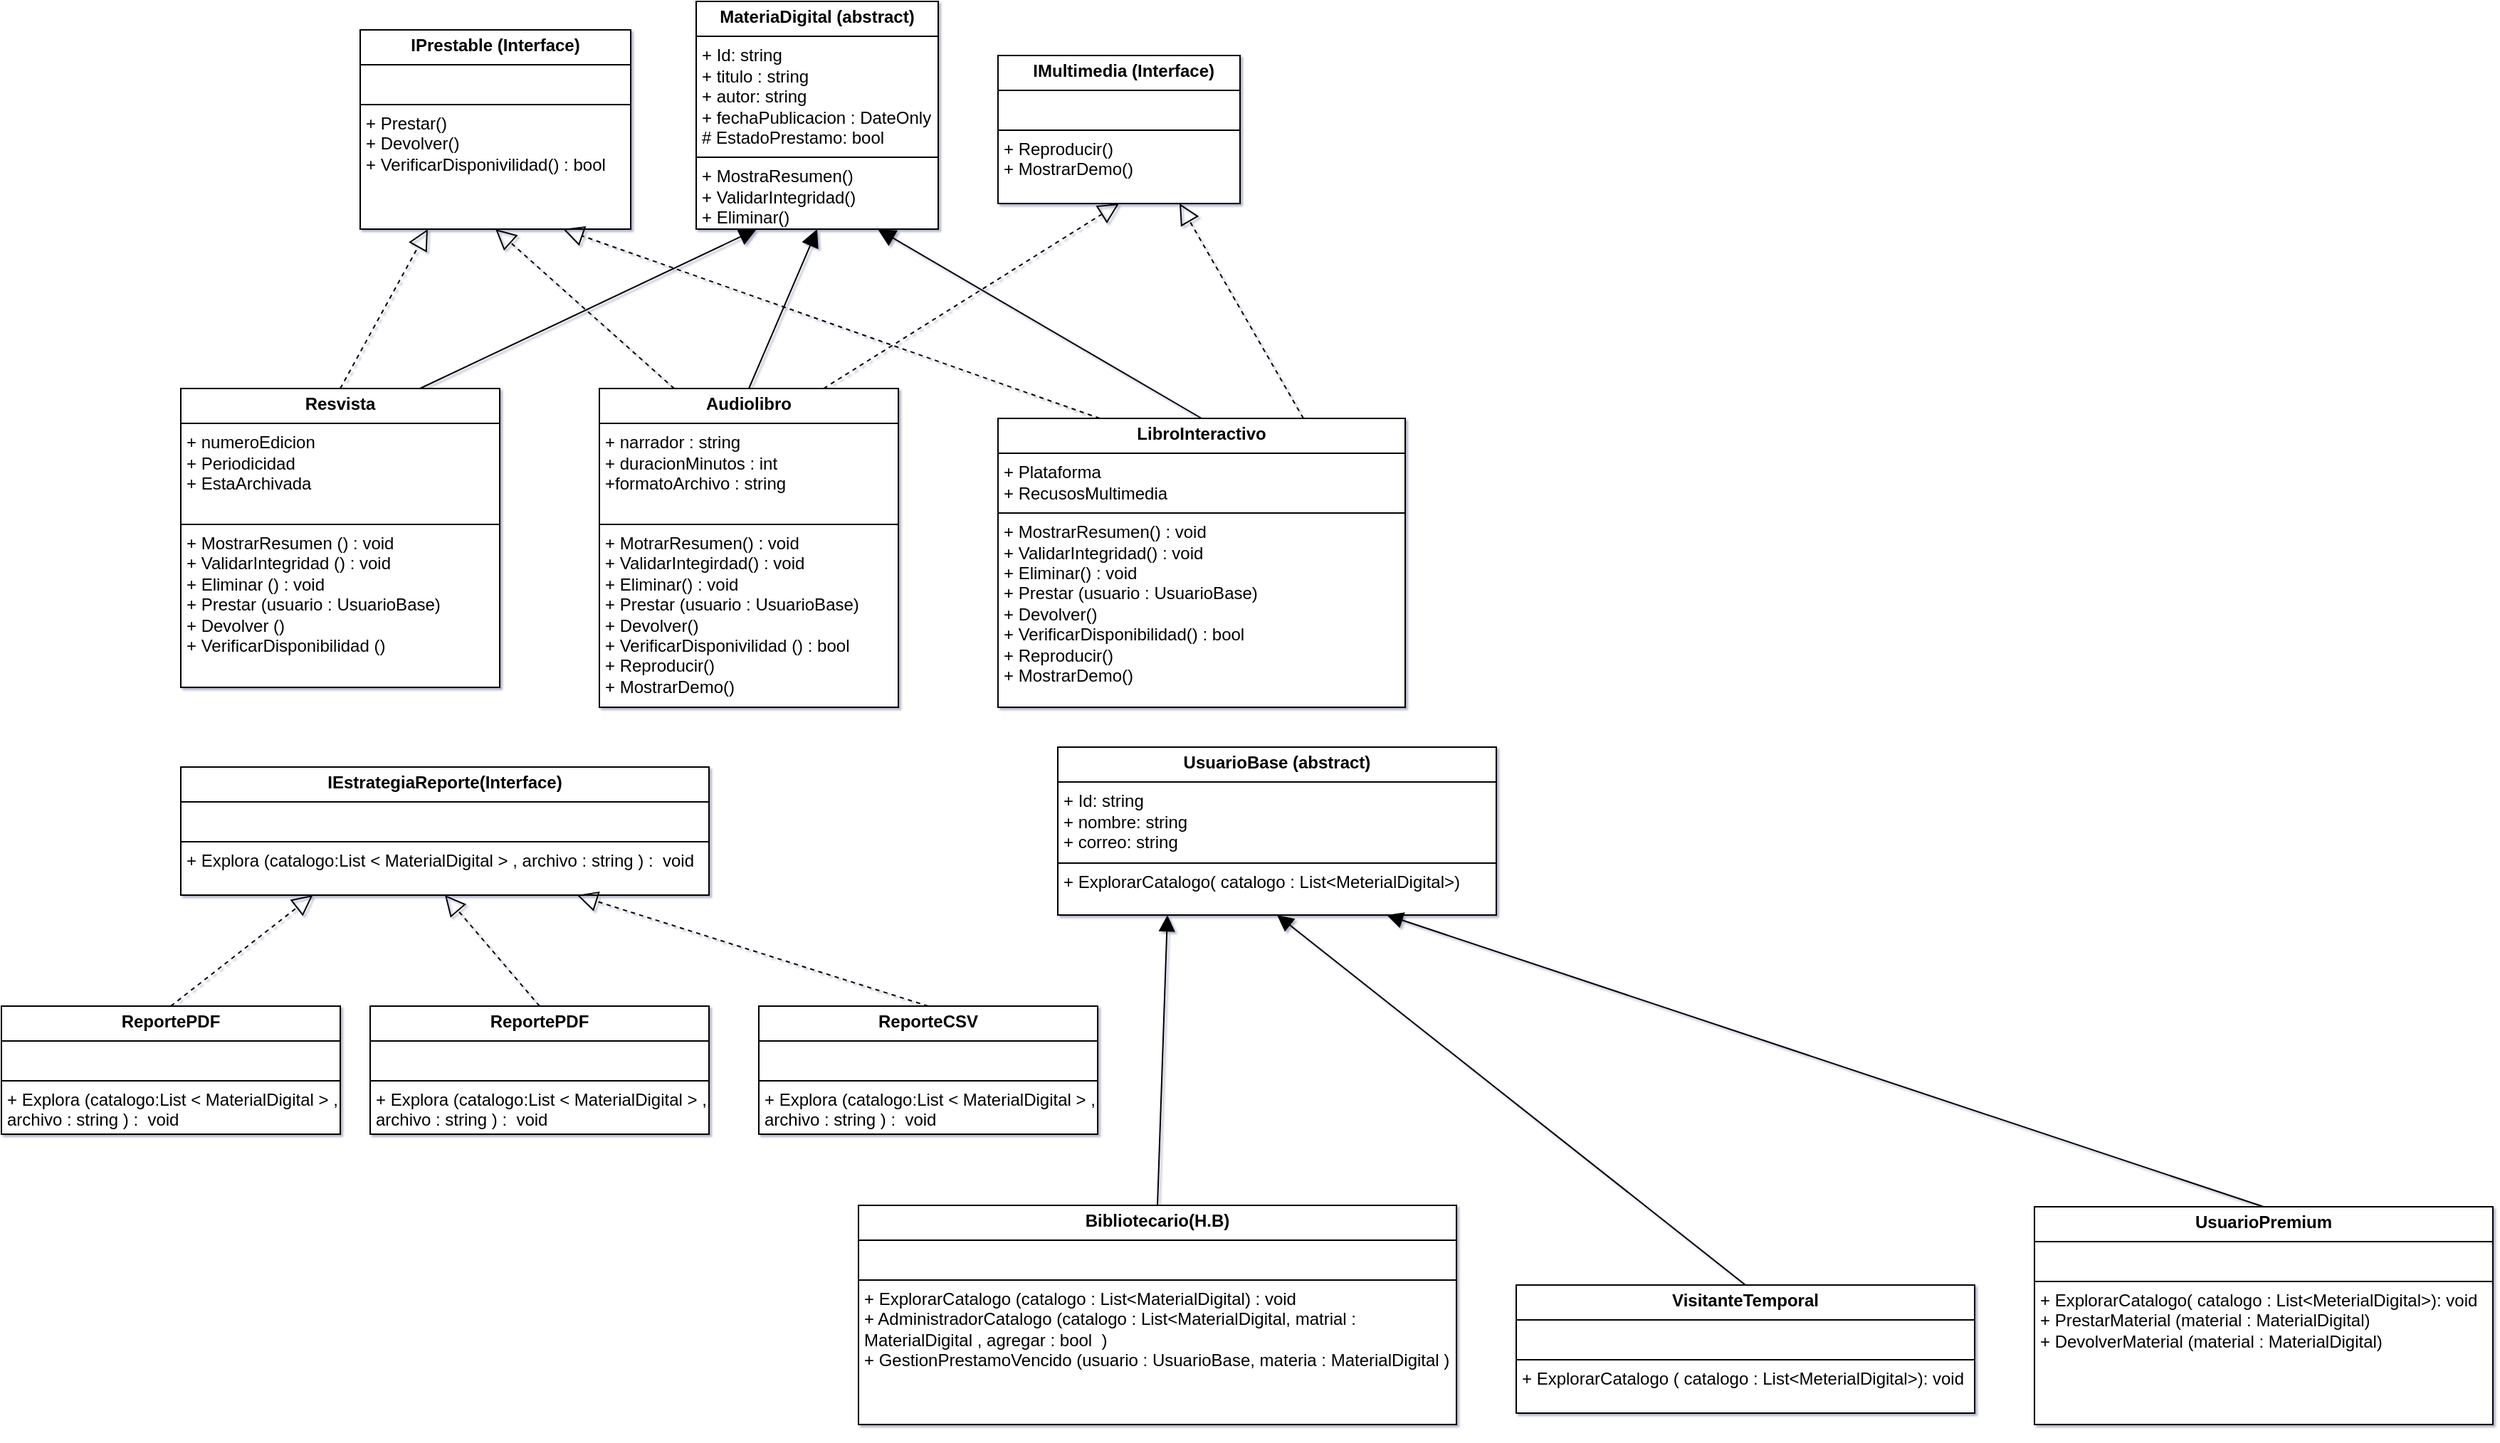 <mxfile>
    <diagram id="WlO7KWqACZ8oteIhOqZ1" name="Página-1">
        <mxGraphModel dx="4194" dy="513" grid="1" gridSize="10" guides="1" tooltips="1" connect="1" arrows="1" fold="1" page="1" pageScale="1" pageWidth="827" pageHeight="1169" math="0" shadow="1" adaptiveColors="simple">
            <root>
                <mxCell id="0"/>
                <mxCell id="1" parent="0"/>
                <mxCell id="46" value="&lt;p style=&quot;margin:0px;margin-top:4px;text-align:center;&quot;&gt;&lt;b&gt;&lt;font style=&quot;vertical-align: inherit;&quot;&gt;&lt;font style=&quot;vertical-align: inherit;&quot;&gt;&lt;font style=&quot;vertical-align: inherit;&quot;&gt;&lt;font style=&quot;vertical-align: inherit;&quot;&gt;&lt;font style=&quot;vertical-align: inherit;&quot;&gt;&lt;font style=&quot;vertical-align: inherit;&quot;&gt;IPrestable (Interface)&lt;/font&gt;&lt;/font&gt;&lt;/font&gt;&lt;/font&gt;&lt;/font&gt;&lt;/font&gt;&lt;/b&gt;&lt;/p&gt;&lt;hr size=&quot;1&quot; style=&quot;border-style:solid;&quot;&gt;&lt;p style=&quot;margin:0px;margin-left:4px;&quot;&gt;&lt;span style=&quot;background-color: transparent;&quot;&gt;&lt;font style=&quot;vertical-align: inherit;&quot;&gt;&lt;font style=&quot;vertical-align: inherit;&quot;&gt;&lt;br&gt;&lt;/font&gt;&lt;/font&gt;&lt;/span&gt;&lt;/p&gt;&lt;hr size=&quot;1&quot; style=&quot;border-style:solid;&quot;&gt;&lt;p style=&quot;margin:0px;margin-left:4px;&quot;&gt;&lt;font style=&quot;vertical-align: inherit;&quot;&gt;&lt;font style=&quot;vertical-align: inherit;&quot;&gt;&lt;font style=&quot;vertical-align: inherit;&quot;&gt;&lt;font style=&quot;vertical-align: inherit;&quot;&gt;+ Prestar()&lt;/font&gt;&lt;/font&gt;&lt;/font&gt;&lt;/font&gt;&lt;/p&gt;&lt;p style=&quot;margin:0px;margin-left:4px;&quot;&gt;&lt;font style=&quot;vertical-align: inherit;&quot;&gt;&lt;font style=&quot;vertical-align: inherit;&quot;&gt;&lt;font style=&quot;vertical-align: inherit;&quot;&gt;&lt;font style=&quot;vertical-align: inherit;&quot;&gt;&lt;font style=&quot;vertical-align: inherit;&quot;&gt;&lt;font style=&quot;vertical-align: inherit;&quot;&gt;+ Devolver()&lt;/font&gt;&lt;/font&gt;&lt;/font&gt;&lt;/font&gt;&lt;/font&gt;&lt;/font&gt;&lt;/p&gt;&lt;p style=&quot;margin:0px;margin-left:4px;&quot;&gt;&lt;font style=&quot;vertical-align: inherit;&quot;&gt;&lt;font style=&quot;vertical-align: inherit;&quot;&gt;&lt;font style=&quot;vertical-align: inherit;&quot;&gt;&lt;font style=&quot;vertical-align: inherit;&quot;&gt;&lt;font style=&quot;vertical-align: inherit;&quot;&gt;&lt;font style=&quot;vertical-align: inherit;&quot;&gt;&lt;font style=&quot;vertical-align: inherit;&quot;&gt;&lt;font style=&quot;vertical-align: inherit;&quot;&gt;+ VerificarDisponivilidad() : bool&lt;/font&gt;&lt;/font&gt;&lt;/font&gt;&lt;/font&gt;&lt;/font&gt;&lt;/font&gt;&lt;/font&gt;&lt;/font&gt;&lt;/p&gt;" style="verticalAlign=top;align=left;overflow=fill;html=1;whiteSpace=wrap;" vertex="1" parent="1">
                    <mxGeometry x="-2268" y="140" width="190" height="140" as="geometry"/>
                </mxCell>
                <mxCell id="47" value="&lt;p style=&quot;margin:0px;margin-top:4px;text-align:center;&quot;&gt;&lt;b&gt;UsuarioBase (abstract)&lt;/b&gt;&lt;/p&gt;&lt;hr size=&quot;1&quot; style=&quot;border-style:solid;&quot;&gt;&lt;p style=&quot;margin:0px;margin-left:4px;&quot;&gt;&lt;span style=&quot;background-color: transparent; color: light-dark(rgb(0, 0, 0), rgb(255, 255, 255));&quot;&gt;+ Id: string&lt;/span&gt;&lt;/p&gt;&lt;p style=&quot;margin:0px;margin-left:4px;&quot;&gt;&lt;span style=&quot;background-color: transparent; color: light-dark(rgb(0, 0, 0), rgb(255, 255, 255));&quot;&gt;+ nombre: string&amp;nbsp; &amp;nbsp;&lt;/span&gt;&lt;/p&gt;&lt;p style=&quot;margin:0px;margin-left:4px;&quot;&gt;&lt;span style=&quot;background-color: transparent; color: light-dark(rgb(0, 0, 0), rgb(255, 255, 255));&quot;&gt;+ correo: string&lt;/span&gt;&lt;/p&gt;&lt;hr size=&quot;1&quot; style=&quot;border-style:solid;&quot;&gt;&lt;p style=&quot;margin:0px;margin-left:4px;&quot;&gt;+ ExplorarCatalogo(&lt;span style=&quot;background-color: transparent; color: light-dark(rgb(0, 0, 0), rgb(255, 255, 255));&quot;&gt;&amp;nbsp;&lt;/span&gt;&lt;span style=&quot;background-color: transparent; color: light-dark(rgb(0, 0, 0), rgb(255, 255, 255));&quot;&gt;catalogo :&amp;nbsp;&lt;/span&gt;&lt;span style=&quot;background-color: transparent; color: light-dark(rgb(0, 0, 0), rgb(255, 255, 255));&quot;&gt;List&amp;lt;MeterialDigital&amp;gt;&lt;/span&gt;&lt;span style=&quot;background-color: transparent; color: light-dark(rgb(0, 0, 0), rgb(255, 255, 255));&quot;&gt;)&lt;/span&gt;&lt;/p&gt;" style="verticalAlign=top;align=left;overflow=fill;html=1;whiteSpace=wrap;" vertex="1" parent="1">
                    <mxGeometry x="-1778" y="644" width="308" height="118" as="geometry"/>
                </mxCell>
                <mxCell id="48" value="&lt;p style=&quot;margin:0px;margin-top:4px;text-align:center;&quot;&gt;&lt;b&gt;&lt;font style=&quot;vertical-align: inherit;&quot;&gt;&lt;font style=&quot;vertical-align: inherit;&quot;&gt;&lt;font style=&quot;vertical-align: inherit;&quot;&gt;&lt;font style=&quot;vertical-align: inherit;&quot;&gt;&lt;font style=&quot;vertical-align: inherit;&quot;&gt;&lt;font style=&quot;vertical-align: inherit;&quot;&gt;&amp;nbsp; IMultimedia (Interface)&lt;/font&gt;&lt;/font&gt;&lt;/font&gt;&lt;/font&gt;&lt;/font&gt;&lt;/font&gt;&lt;/b&gt;&lt;/p&gt;&lt;hr size=&quot;1&quot; style=&quot;border-style:solid;&quot;&gt;&lt;p style=&quot;margin:0px;margin-left:4px;&quot;&gt;&lt;span style=&quot;background-color: transparent; color: light-dark(rgb(0, 0, 0), rgb(255, 255, 255));&quot;&gt;&amp;nbsp; &amp;nbsp;&amp;nbsp;&lt;/span&gt;&lt;/p&gt;&lt;hr size=&quot;1&quot; style=&quot;border-style:solid;&quot;&gt;&lt;p style=&quot;margin:0px;margin-left:4px;&quot;&gt;&lt;font style=&quot;vertical-align: inherit;&quot;&gt;&lt;font style=&quot;vertical-align: inherit;&quot;&gt;&lt;font style=&quot;vertical-align: inherit;&quot;&gt;&lt;font style=&quot;vertical-align: inherit;&quot;&gt;&lt;font style=&quot;vertical-align: inherit;&quot;&gt;&lt;font style=&quot;vertical-align: inherit;&quot;&gt;+ Reproducir()&lt;/font&gt;&lt;/font&gt;&lt;br&gt;&lt;font style=&quot;vertical-align: inherit;&quot;&gt;&lt;font style=&quot;vertical-align: inherit;&quot;&gt;+ MostrarDemo()&lt;/font&gt;&lt;/font&gt;&lt;/font&gt;&lt;/font&gt;&lt;/font&gt;&lt;/font&gt;&lt;/p&gt;" style="verticalAlign=top;align=left;overflow=fill;html=1;whiteSpace=wrap;" vertex="1" parent="1">
                    <mxGeometry x="-1820" y="158" width="170" height="104" as="geometry"/>
                </mxCell>
                <mxCell id="49" value="&lt;p style=&quot;margin:0px;margin-top:4px;text-align:center;&quot;&gt;&lt;b&gt;&lt;font style=&quot;vertical-align: inherit;&quot;&gt;&lt;font style=&quot;vertical-align: inherit;&quot;&gt;MateriaDigital (abstract)&lt;/font&gt;&lt;/font&gt;&lt;/b&gt;&lt;/p&gt;&lt;hr size=&quot;1&quot; style=&quot;border-style:solid;&quot;&gt;&lt;p style=&quot;margin:0px;margin-left:4px;&quot;&gt;&lt;font style=&quot;vertical-align: inherit;&quot;&gt;&lt;font style=&quot;vertical-align: inherit;&quot;&gt;+ Id: string&lt;/font&gt;&lt;/font&gt;&lt;/p&gt;&lt;p style=&quot;margin:0px;margin-left:4px;&quot;&gt;+ titulo : string&lt;/p&gt;&lt;p style=&quot;margin:0px;margin-left:4px;&quot;&gt;+ autor: string&lt;/p&gt;&lt;p style=&quot;margin:0px;margin-left:4px;&quot;&gt;+ fechaPublicacion : DateOnly&lt;/p&gt;&lt;p style=&quot;margin:0px;margin-left:4px;&quot;&gt;# EstadoPrestamo: bool&lt;/p&gt;&lt;hr size=&quot;1&quot; style=&quot;border-style:solid;&quot;&gt;&lt;p style=&quot;margin:0px;margin-left:4px;&quot;&gt;+ MostraResumen()&lt;/p&gt;&lt;p style=&quot;margin:0px;margin-left:4px;&quot;&gt;+ ValidarIntegridad()&lt;/p&gt;&lt;p style=&quot;margin:0px;margin-left:4px;&quot;&gt;+ Eliminar()&lt;/p&gt;&lt;p style=&quot;margin:0px;margin-left:4px;&quot;&gt;&lt;br&gt;&lt;/p&gt;" style="verticalAlign=top;align=left;overflow=fill;html=1;whiteSpace=wrap;" vertex="1" parent="1">
                    <mxGeometry x="-2032" y="120" width="170" height="160" as="geometry"/>
                </mxCell>
                <mxCell id="50" value="&lt;p style=&quot;margin:0px;margin-top:4px;text-align:center;&quot;&gt;&lt;b&gt;UsuarioPremium&lt;/b&gt;&lt;/p&gt;&lt;hr size=&quot;1&quot; style=&quot;border-style:solid;&quot;&gt;&lt;p style=&quot;margin:0px;margin-left:4px;&quot;&gt;&lt;br&gt;&lt;/p&gt;&lt;hr size=&quot;1&quot; style=&quot;border-style:solid;&quot;&gt;&lt;p style=&quot;margin:0px;margin-left:4px;&quot;&gt;+ ExplorarCatalogo(&lt;span style=&quot;background-color: transparent; color: light-dark(rgb(0, 0, 0), rgb(255, 255, 255));&quot;&gt;&amp;nbsp;&lt;/span&gt;&lt;span style=&quot;background-color: transparent; color: light-dark(rgb(0, 0, 0), rgb(255, 255, 255));&quot;&gt;catalogo :&amp;nbsp;&lt;/span&gt;&lt;span style=&quot;background-color: transparent; color: light-dark(rgb(0, 0, 0), rgb(255, 255, 255));&quot;&gt;List&amp;lt;MeterialDigital&amp;gt;&lt;/span&gt;&lt;span style=&quot;background-color: transparent; color: light-dark(rgb(0, 0, 0), rgb(255, 255, 255));&quot;&gt;): void&lt;/span&gt;&lt;/p&gt;&lt;p style=&quot;margin:0px;margin-left:4px;&quot;&gt;+ PrestarMaterial (material : MaterialDigital)&lt;/p&gt;&lt;p style=&quot;margin:0px;margin-left:4px;&quot;&gt;+ DevolverMaterial (material : MaterialDigital)&lt;/p&gt;" style="verticalAlign=top;align=left;overflow=fill;html=1;whiteSpace=wrap;" vertex="1" parent="1">
                    <mxGeometry x="-1092" y="967" width="322" height="153" as="geometry"/>
                </mxCell>
                <mxCell id="51" value="&lt;p style=&quot;margin:0px;margin-top:4px;text-align:center;&quot;&gt;&lt;b&gt;VisitanteTemporal&lt;/b&gt;&lt;/p&gt;&lt;hr size=&quot;1&quot; style=&quot;border-style:solid;&quot;&gt;&lt;p style=&quot;margin:0px;margin-left:4px;&quot;&gt;&lt;br&gt;&lt;/p&gt;&lt;hr size=&quot;1&quot; style=&quot;border-style:solid;&quot;&gt;&lt;p style=&quot;margin:0px;margin-left:4px;&quot;&gt;+ ExplorarCatalogo&amp;nbsp;&lt;span style=&quot;color: light-dark(rgb(0, 0, 0), rgb(255, 255, 255)); background-color: transparent;&quot;&gt;(&lt;/span&gt;&lt;span style=&quot;color: light-dark(rgb(0, 0, 0), rgb(255, 255, 255)); background-color: transparent;&quot;&gt;&amp;nbsp;&lt;/span&gt;&lt;span style=&quot;color: light-dark(rgb(0, 0, 0), rgb(255, 255, 255)); background-color: transparent;&quot;&gt;catalogo :&amp;nbsp;&lt;/span&gt;&lt;span style=&quot;color: light-dark(rgb(0, 0, 0), rgb(255, 255, 255)); background-color: transparent;&quot;&gt;List&amp;lt;MeterialDigital&amp;gt;&lt;/span&gt;&lt;span style=&quot;color: light-dark(rgb(0, 0, 0), rgb(255, 255, 255)); background-color: transparent;&quot;&gt;): void&lt;/span&gt;&lt;/p&gt;&lt;div&gt;&lt;span style=&quot;color: light-dark(rgb(0, 0, 0), rgb(255, 255, 255)); background-color: transparent;&quot;&gt;&lt;br&gt;&lt;/span&gt;&lt;/div&gt;" style="verticalAlign=top;align=left;overflow=fill;html=1;whiteSpace=wrap;" vertex="1" parent="1">
                    <mxGeometry x="-1456" y="1022" width="322" height="90" as="geometry"/>
                </mxCell>
                <mxCell id="52" value="&lt;p style=&quot;margin:0px;margin-top:4px;text-align:center;&quot;&gt;&lt;b&gt;Audiolibro&lt;/b&gt;&lt;/p&gt;&lt;hr size=&quot;1&quot; style=&quot;border-style:solid;&quot;&gt;&lt;p style=&quot;margin:0px;margin-left:4px;&quot;&gt;+ narrador : string&lt;/p&gt;&lt;p style=&quot;margin:0px;margin-left:4px;&quot;&gt;+ duracionMinutos : int&lt;/p&gt;&lt;p style=&quot;margin:0px;margin-left:4px;&quot;&gt;+formatoArchivo : string&lt;/p&gt;&lt;p style=&quot;margin:0px;margin-left:4px;&quot;&gt;&lt;br&gt;&lt;/p&gt;&lt;hr size=&quot;1&quot; style=&quot;border-style:solid;&quot;&gt;&lt;p style=&quot;margin:0px;margin-left:4px;&quot;&gt;+ MotrarResumen() : void&lt;/p&gt;&lt;p style=&quot;margin:0px;margin-left:4px;&quot;&gt;+ ValidarIntegirdad() : void&lt;/p&gt;&lt;p style=&quot;margin:0px;margin-left:4px;&quot;&gt;+ Eliminar() : void&lt;/p&gt;&lt;p style=&quot;margin:0px;margin-left:4px;&quot;&gt;+ Prestar (usuario : UsuarioBase)&lt;/p&gt;&lt;p style=&quot;margin:0px;margin-left:4px;&quot;&gt;+ Devolver()&lt;/p&gt;&lt;p style=&quot;margin:0px;margin-left:4px;&quot;&gt;+ VerificarDisponivilidad () : bool&lt;/p&gt;&lt;p style=&quot;margin:0px;margin-left:4px;&quot;&gt;+ Reproducir()&lt;/p&gt;&lt;p style=&quot;margin:0px;margin-left:4px;&quot;&gt;+ MostrarDemo()&lt;/p&gt;" style="verticalAlign=top;align=left;overflow=fill;html=1;whiteSpace=wrap;" vertex="1" parent="1">
                    <mxGeometry x="-2100" y="392" width="210" height="224" as="geometry"/>
                </mxCell>
                <mxCell id="53" value="&lt;p style=&quot;margin:0px;margin-top:4px;text-align:center;&quot;&gt;&lt;b&gt;Bibliotecario(H.B)&lt;/b&gt;&lt;/p&gt;&lt;hr size=&quot;1&quot; style=&quot;border-style:solid;&quot;&gt;&lt;p style=&quot;margin:0px;margin-left:4px;&quot;&gt;&lt;br&gt;&lt;/p&gt;&lt;hr size=&quot;1&quot; style=&quot;border-style:solid;&quot;&gt;&lt;p style=&quot;margin:0px;margin-left:4px;&quot;&gt;+ ExplorarCatalogo (catalogo : List&amp;lt;MaterialDigital) : void&lt;/p&gt;&lt;p style=&quot;margin:0px;margin-left:4px;&quot;&gt;+ AdministradorCatalogo (catalogo :&amp;nbsp;&lt;span style=&quot;background-color: transparent; color: light-dark(rgb(0, 0, 0), rgb(255, 255, 255));&quot;&gt;List&amp;lt;MaterialDigital, matrial : MaterialDigital , agregar : bool&amp;nbsp;&lt;/span&gt;&lt;span style=&quot;background-color: transparent; color: light-dark(rgb(0, 0, 0), rgb(255, 255, 255));&quot;&gt;&amp;nbsp;)&lt;/span&gt;&lt;/p&gt;&lt;p style=&quot;margin:0px;margin-left:4px;&quot;&gt;&lt;span style=&quot;background-color: transparent; color: light-dark(rgb(0, 0, 0), rgb(255, 255, 255));&quot;&gt;+ GestionPrestamoVencido (usuario : UsuarioBase, materia : MaterialDigital )&lt;/span&gt;&lt;/p&gt;" style="verticalAlign=top;align=left;overflow=fill;html=1;whiteSpace=wrap;" vertex="1" parent="1">
                    <mxGeometry x="-1918" y="966" width="420" height="154" as="geometry"/>
                </mxCell>
                <mxCell id="54" value="&lt;p style=&quot;margin:0px;margin-top:4px;text-align:center;&quot;&gt;&lt;b&gt;IEstrategiaReporte(Interface)&lt;/b&gt;&lt;/p&gt;&lt;hr size=&quot;1&quot; style=&quot;border-style:solid;&quot;&gt;&lt;p style=&quot;margin:0px;margin-left:4px;&quot;&gt;&lt;br&gt;&lt;/p&gt;&lt;hr size=&quot;1&quot; style=&quot;border-style:solid;&quot;&gt;&lt;p style=&quot;margin:0px;margin-left:4px;&quot;&gt;+ Explora (catalogo:List &amp;lt; MaterialDigital &amp;gt; , archivo : string ) :&amp;nbsp; void&lt;/p&gt;" style="verticalAlign=top;align=left;overflow=fill;html=1;whiteSpace=wrap;" vertex="1" parent="1">
                    <mxGeometry x="-2394" y="658" width="371" height="90" as="geometry"/>
                </mxCell>
                <mxCell id="55" value="&lt;p style=&quot;margin:0px;margin-top:4px;text-align:center;&quot;&gt;&lt;b&gt;ReportePDF&lt;/b&gt;&lt;/p&gt;&lt;hr size=&quot;1&quot; style=&quot;border-style:solid;&quot;&gt;&lt;p style=&quot;margin:0px;margin-left:4px;&quot;&gt;&lt;br&gt;&lt;/p&gt;&lt;hr size=&quot;1&quot; style=&quot;border-style:solid;&quot;&gt;&lt;p style=&quot;margin:0px;margin-left:4px;&quot;&gt;+ Explora (catalogo:List &amp;lt; MaterialDigital &amp;gt; , archivo : string ) :&amp;nbsp; void&lt;/p&gt;" style="verticalAlign=top;align=left;overflow=fill;html=1;whiteSpace=wrap;" vertex="1" parent="1">
                    <mxGeometry x="-2520" y="826" width="238" height="90" as="geometry"/>
                </mxCell>
                <mxCell id="56" value="&lt;p style=&quot;margin:0px;margin-top:4px;text-align:center;&quot;&gt;&lt;b&gt;ReportePDF&lt;/b&gt;&lt;/p&gt;&lt;hr size=&quot;1&quot; style=&quot;border-style:solid;&quot;&gt;&lt;p style=&quot;margin:0px;margin-left:4px;&quot;&gt;&lt;br&gt;&lt;/p&gt;&lt;hr size=&quot;1&quot; style=&quot;border-style:solid;&quot;&gt;&lt;p style=&quot;margin:0px;margin-left:4px;&quot;&gt;+ Explora (catalogo:List &amp;lt; MaterialDigital &amp;gt; , archivo : string ) :&amp;nbsp; void&lt;/p&gt;" style="verticalAlign=top;align=left;overflow=fill;html=1;whiteSpace=wrap;" vertex="1" parent="1">
                    <mxGeometry x="-2261" y="826" width="238" height="90" as="geometry"/>
                </mxCell>
                <mxCell id="57" value="&lt;p style=&quot;margin:0px;margin-top:4px;text-align:center;&quot;&gt;&lt;b&gt;ReporteCSV&lt;/b&gt;&lt;/p&gt;&lt;hr size=&quot;1&quot; style=&quot;border-style:solid;&quot;&gt;&lt;p style=&quot;margin:0px;margin-left:4px;&quot;&gt;&lt;br&gt;&lt;/p&gt;&lt;hr size=&quot;1&quot; style=&quot;border-style:solid;&quot;&gt;&lt;p style=&quot;margin:0px;margin-left:4px;&quot;&gt;+ Explora (catalogo:List &amp;lt; MaterialDigital &amp;gt; , archivo : string ) :&amp;nbsp; void&lt;/p&gt;" style="verticalAlign=top;align=left;overflow=fill;html=1;whiteSpace=wrap;" vertex="1" parent="1">
                    <mxGeometry x="-1988" y="826" width="238" height="90" as="geometry"/>
                </mxCell>
                <mxCell id="58" value="&lt;p style=&quot;margin:0px;margin-top:4px;text-align:center;&quot;&gt;&lt;b&gt;LibroInteractivo&lt;/b&gt;&lt;/p&gt;&lt;hr size=&quot;1&quot; style=&quot;border-style:solid;&quot;&gt;&lt;p style=&quot;margin:0px;margin-left:4px;&quot;&gt;+ Plataforma&lt;/p&gt;&lt;p style=&quot;margin:0px;margin-left:4px;&quot;&gt;+ RecusosMultimedia&lt;/p&gt;&lt;hr size=&quot;1&quot; style=&quot;border-style:solid;&quot;&gt;&lt;p style=&quot;margin:0px;margin-left:4px;&quot;&gt;+ MostrarResumen() : void&lt;/p&gt;&lt;p style=&quot;margin:0px;margin-left:4px;&quot;&gt;+ ValidarIntegridad() : void&amp;nbsp;&lt;/p&gt;&lt;p style=&quot;margin:0px;margin-left:4px;&quot;&gt;+ Eliminar() : void&lt;br&gt;+ Prestar (usuario : UsuarioBase)&lt;/p&gt;&lt;p style=&quot;margin:0px;margin-left:4px;&quot;&gt;+ Devolver()&lt;/p&gt;&lt;p style=&quot;margin:0px;margin-left:4px;&quot;&gt;+ VerificarDisponibilidad() : bool&amp;nbsp;&lt;br&gt;+ Reproducir()&lt;/p&gt;&lt;p style=&quot;margin:0px;margin-left:4px;&quot;&gt;+ MostrarDemo()&lt;br&gt;&lt;br&gt;&lt;/p&gt;" style="verticalAlign=top;align=left;overflow=fill;html=1;whiteSpace=wrap;" vertex="1" parent="1">
                    <mxGeometry x="-1820" y="413" width="286" height="203" as="geometry"/>
                </mxCell>
                <mxCell id="59" value="&lt;p style=&quot;margin:0px;margin-top:4px;text-align:center;&quot;&gt;&lt;b&gt;Resvista&lt;/b&gt;&lt;/p&gt;&lt;hr size=&quot;1&quot; style=&quot;border-style:solid;&quot;&gt;&lt;p style=&quot;margin:0px;margin-left:4px;&quot;&gt;+ numeroEdicion&lt;/p&gt;&lt;p style=&quot;margin:0px;margin-left:4px;&quot;&gt;+ Periodicidad&lt;/p&gt;&lt;p style=&quot;margin:0px;margin-left:4px;&quot;&gt;+ EstaArchivada&lt;/p&gt;&lt;p style=&quot;margin:0px;margin-left:4px;&quot;&gt;&lt;br&gt;&lt;/p&gt;&lt;hr size=&quot;1&quot; style=&quot;border-style:solid;&quot;&gt;&lt;p style=&quot;margin:0px;margin-left:4px;&quot;&gt;+ MostrarResumen () : void&lt;/p&gt;&lt;p style=&quot;margin:0px;margin-left:4px;&quot;&gt;+ ValidarIntegridad () : void&lt;/p&gt;&lt;p style=&quot;margin:0px;margin-left:4px;&quot;&gt;+ Eliminar () : void&amp;nbsp;&lt;/p&gt;&lt;p style=&quot;margin:0px;margin-left:4px;&quot;&gt;+ Prestar (usuario : UsuarioBase)&lt;/p&gt;&lt;p style=&quot;margin:0px;margin-left:4px;&quot;&gt;+ Devolver ()&lt;/p&gt;&lt;p style=&quot;margin:0px;margin-left:4px;&quot;&gt;+ VerificarDisponibilidad ()&lt;/p&gt;" style="verticalAlign=top;align=left;overflow=fill;html=1;whiteSpace=wrap;" vertex="1" parent="1">
                    <mxGeometry x="-2394" y="392" width="224" height="210" as="geometry"/>
                </mxCell>
                <mxCell id="60" value="" style="html=1;verticalAlign=bottom;endArrow=block;curved=0;rounded=0;exitX=0.5;exitY=0;exitDx=0;exitDy=0;entryX=0.5;entryY=1;entryDx=0;entryDy=0;endFill=1;strokeWidth=1;endSize=9;" edge="1" parent="1" source="51" target="47">
                    <mxGeometry width="80" relative="1" as="geometry">
                        <mxPoint x="856" y="763" as="sourcePoint"/>
                        <mxPoint x="672" y="616" as="targetPoint"/>
                    </mxGeometry>
                </mxCell>
                <mxCell id="61" value="" style="endArrow=block;html=1;rounded=0;exitX=0.5;exitY=0;exitDx=0;exitDy=0;entryX=0.5;entryY=1;entryDx=0;entryDy=0;endFill=1;strokeWidth=1;endSize=10;" edge="1" parent="1" source="52" target="49">
                    <mxGeometry width="50" height="50" relative="1" as="geometry">
                        <mxPoint x="-1694" y="246" as="sourcePoint"/>
                        <mxPoint x="-1644" y="196" as="targetPoint"/>
                    </mxGeometry>
                </mxCell>
                <mxCell id="62" value="" style="endArrow=block;dashed=1;endFill=0;endSize=12;html=1;rounded=0;entryX=0.5;entryY=1;entryDx=0;entryDy=0;exitX=0.75;exitY=0;exitDx=0;exitDy=0;" edge="1" parent="1" source="52" target="48">
                    <mxGeometry width="160" relative="1" as="geometry">
                        <mxPoint x="-1750" y="224" as="sourcePoint"/>
                        <mxPoint x="-1590" y="224" as="targetPoint"/>
                    </mxGeometry>
                </mxCell>
                <mxCell id="63" value="" style="endArrow=block;dashed=1;endFill=0;endSize=12;html=1;rounded=0;entryX=0.5;entryY=1;entryDx=0;entryDy=0;exitX=0.25;exitY=0;exitDx=0;exitDy=0;" edge="1" parent="1" source="52" target="46">
                    <mxGeometry width="160" relative="1" as="geometry">
                        <mxPoint x="-1750" y="224" as="sourcePoint"/>
                        <mxPoint x="-1590" y="224" as="targetPoint"/>
                    </mxGeometry>
                </mxCell>
                <mxCell id="64" value="" style="html=1;verticalAlign=bottom;endArrow=block;curved=0;rounded=0;exitX=0.5;exitY=0;exitDx=0;exitDy=0;entryX=0.25;entryY=1;entryDx=0;entryDy=0;endFill=1;strokeWidth=1;endSize=9;" edge="1" parent="1" source="53" target="47">
                    <mxGeometry width="80" relative="1" as="geometry">
                        <mxPoint x="-889" y="274" as="sourcePoint"/>
                        <mxPoint x="-1148" y="112" as="targetPoint"/>
                    </mxGeometry>
                </mxCell>
                <mxCell id="65" value="" style="endArrow=block;dashed=1;endFill=0;endSize=12;html=1;rounded=0;entryX=0.75;entryY=1;entryDx=0;entryDy=0;exitX=0.75;exitY=0;exitDx=0;exitDy=0;" edge="1" parent="1" source="58" target="48">
                    <mxGeometry width="160" relative="1" as="geometry">
                        <mxPoint x="-1331" y="278" as="sourcePoint"/>
                        <mxPoint x="-1652" y="134" as="targetPoint"/>
                    </mxGeometry>
                </mxCell>
                <mxCell id="66" value="" style="endArrow=block;dashed=1;endFill=0;endSize=12;html=1;rounded=0;entryX=0.75;entryY=1;entryDx=0;entryDy=0;exitX=0.25;exitY=0;exitDx=0;exitDy=0;" edge="1" parent="1" source="58" target="46">
                    <mxGeometry width="160" relative="1" as="geometry">
                        <mxPoint x="-1708" y="322" as="sourcePoint"/>
                        <mxPoint x="-1708" y="238" as="targetPoint"/>
                    </mxGeometry>
                </mxCell>
                <mxCell id="67" value="" style="endArrow=block;html=1;rounded=0;exitX=0.5;exitY=0;exitDx=0;exitDy=0;entryX=0.75;entryY=1;entryDx=0;entryDy=0;endFill=1;strokeWidth=1;endSize=10;" edge="1" parent="1" source="58" target="49">
                    <mxGeometry width="50" height="50" relative="1" as="geometry">
                        <mxPoint x="-1876" y="354" as="sourcePoint"/>
                        <mxPoint x="-1800" y="210" as="targetPoint"/>
                    </mxGeometry>
                </mxCell>
                <mxCell id="68" value="" style="endArrow=block;dashed=1;endFill=0;endSize=12;html=1;rounded=0;entryX=0.25;entryY=1;entryDx=0;entryDy=0;exitX=0.5;exitY=0;exitDx=0;exitDy=0;" edge="1" parent="1" source="59" target="46">
                    <mxGeometry width="160" relative="1" as="geometry">
                        <mxPoint x="-1975" y="354" as="sourcePoint"/>
                        <mxPoint x="-2296" y="210" as="targetPoint"/>
                    </mxGeometry>
                </mxCell>
                <mxCell id="69" value="" style="endArrow=block;html=1;rounded=0;exitX=0.75;exitY=0;exitDx=0;exitDy=0;entryX=0.25;entryY=1;entryDx=0;entryDy=0;endFill=1;strokeWidth=1;endSize=10;" edge="1" parent="1" source="59" target="49">
                    <mxGeometry width="50" height="50" relative="1" as="geometry">
                        <mxPoint x="-2016" y="368" as="sourcePoint"/>
                        <mxPoint x="-1940" y="224" as="targetPoint"/>
                    </mxGeometry>
                </mxCell>
                <mxCell id="70" value="" style="html=1;verticalAlign=bottom;endArrow=block;curved=0;rounded=0;exitX=0.5;exitY=0;exitDx=0;exitDy=0;entryX=0.75;entryY=1;entryDx=0;entryDy=0;endFill=1;strokeWidth=1;endSize=9;" edge="1" parent="1" source="50" target="47">
                    <mxGeometry width="80" relative="1" as="geometry">
                        <mxPoint x="-552" y="388" as="sourcePoint"/>
                        <mxPoint x="-630" y="126" as="targetPoint"/>
                    </mxGeometry>
                </mxCell>
                <mxCell id="71" value="" style="endArrow=block;dashed=1;endFill=0;endSize=12;html=1;rounded=0;entryX=0.25;entryY=1;entryDx=0;entryDy=0;exitX=0.5;exitY=0;exitDx=0;exitDy=0;" edge="1" parent="1" source="55" target="54">
                    <mxGeometry width="160" relative="1" as="geometry">
                        <mxPoint x="-1497" y="876" as="sourcePoint"/>
                        <mxPoint x="-1526" y="686" as="targetPoint"/>
                    </mxGeometry>
                </mxCell>
                <mxCell id="72" value="" style="endArrow=block;dashed=1;endFill=0;endSize=12;html=1;rounded=0;entryX=0.5;entryY=1;entryDx=0;entryDy=0;exitX=0.5;exitY=0;exitDx=0;exitDy=0;" edge="1" parent="1" source="56" target="54">
                    <mxGeometry width="160" relative="1" as="geometry">
                        <mxPoint x="-1259" y="876" as="sourcePoint"/>
                        <mxPoint x="-1288" y="686" as="targetPoint"/>
                    </mxGeometry>
                </mxCell>
                <mxCell id="73" value="" style="endArrow=block;dashed=1;endFill=0;endSize=12;html=1;rounded=0;entryX=0.75;entryY=1;entryDx=0;entryDy=0;exitX=0.5;exitY=0;exitDx=0;exitDy=0;" edge="1" parent="1" source="57" target="54">
                    <mxGeometry width="160" relative="1" as="geometry">
                        <mxPoint x="-1133" y="890" as="sourcePoint"/>
                        <mxPoint x="-1162" y="700" as="targetPoint"/>
                    </mxGeometry>
                </mxCell>
                <mxCell id="74" style="edgeStyle=orthogonalEdgeStyle;rounded=0;orthogonalLoop=1;jettySize=auto;html=1;exitX=0.5;exitY=1;exitDx=0;exitDy=0;" edge="1" parent="1" source="53" target="53">
                    <mxGeometry relative="1" as="geometry"/>
                </mxCell>
            </root>
        </mxGraphModel>
    </diagram>
</mxfile>